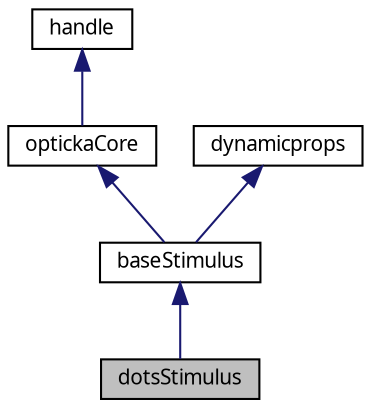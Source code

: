 digraph "dotsStimulus"
{
 // LATEX_PDF_SIZE
  edge [fontname="Graublau Slab",fontsize="10",labelfontname="Graublau Slab",labelfontsize="10"];
  node [fontname="Graublau Slab",fontsize="10",shape=record];
  Node1 [label="dotsStimulus",height=0.2,width=0.4,color="black", fillcolor="grey75", style="filled", fontcolor="black",tooltip="dotsStimulus simple variable coherence dots stimulus, inherits from baseStimulus"];
  Node2 -> Node1 [dir="back",color="midnightblue",fontsize="10",style="solid",fontname="Graublau Slab"];
  Node2 [label="baseStimulus",height=0.2,width=0.4,color="black", fillcolor="white", style="filled",URL="$classbase_stimulus.html",tooltip="baseStimulus is the superclass for all opticka stimulus objects"];
  Node3 -> Node2 [dir="back",color="midnightblue",fontsize="10",style="solid",fontname="Graublau Slab"];
  Node3 [label="optickaCore",height=0.2,width=0.4,color="black", fillcolor="white", style="filled",URL="$classopticka_core.html",tooltip="optickaCore base class inherited by many other opticka classes. optickaCore is itself derived from ha..."];
  Node4 -> Node3 [dir="back",color="midnightblue",fontsize="10",style="solid",fontname="Graublau Slab"];
  Node4 [label="handle",height=0.2,width=0.4,color="black", fillcolor="white", style="filled",URL="$classhandle.html",tooltip=" "];
  Node5 -> Node2 [dir="back",color="midnightblue",fontsize="10",style="solid",fontname="Graublau Slab"];
  Node5 [label="dynamicprops",height=0.2,width=0.4,color="black", fillcolor="white", style="filled",URL="$classdynamicprops.html",tooltip=" "];
}
